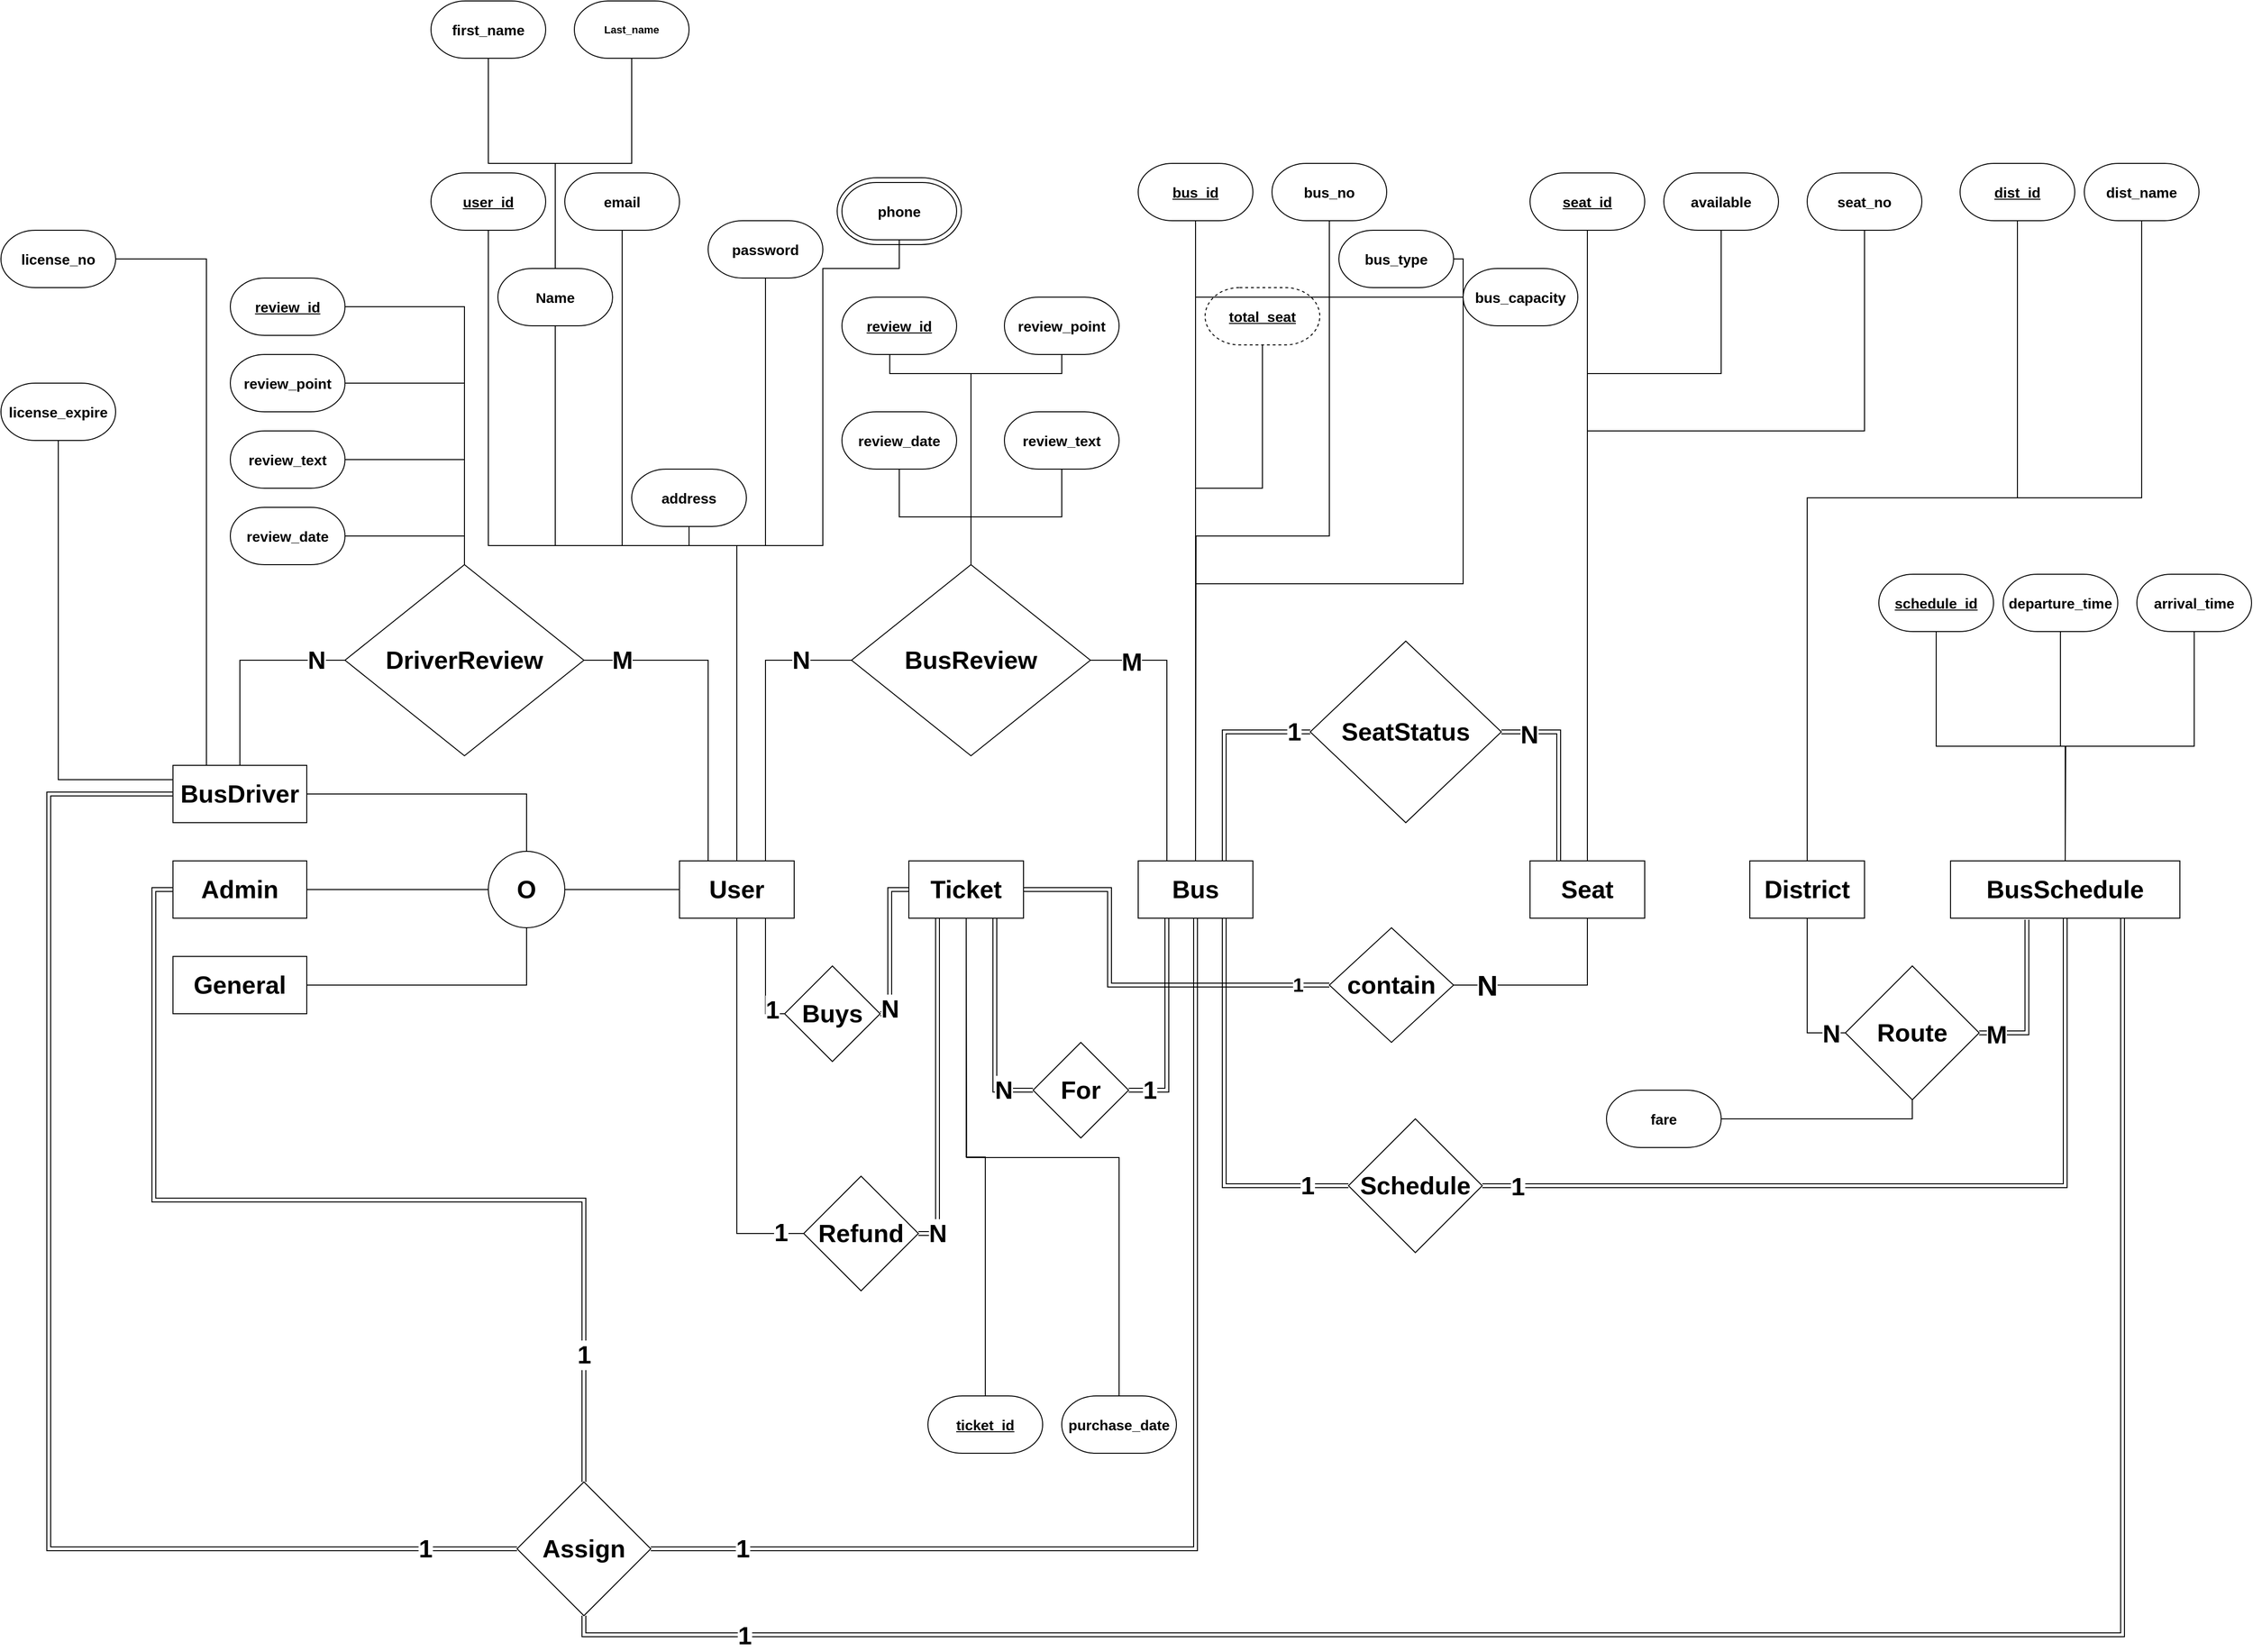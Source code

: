 <mxfile version="22.0.3" type="device">
  <diagram name="Page-1" id="PpOXiOs3TZEa0PYQITlw">
    <mxGraphModel dx="810" dy="469" grid="1" gridSize="10" guides="1" tooltips="1" connect="1" arrows="1" fold="1" page="1" pageScale="1" pageWidth="5000" pageHeight="5000" math="0" shadow="0">
      <root>
        <mxCell id="0" />
        <mxCell id="1" parent="0" />
        <mxCell id="WZlPU0KuUB3qJPiGajOJ-5" value="" style="rounded=1;whiteSpace=wrap;html=1;arcSize=60;fontFamily=Helvetica;fontSize=11;fontColor=default;fontStyle=1" vertex="1" parent="1">
          <mxGeometry x="2105" y="1145" width="130" height="70" as="geometry" />
        </mxCell>
        <mxCell id="IpfHq9KAUWF6J69-SZQJ-8" style="edgeStyle=orthogonalEdgeStyle;rounded=0;orthogonalLoop=1;jettySize=auto;html=1;exitX=0.75;exitY=1;exitDx=0;exitDy=0;entryX=0;entryY=0.5;entryDx=0;entryDy=0;endArrow=none;endFill=0;fontStyle=1" parent="1" source="YOeL28a4dyn9BFeRwTe--1" target="YOeL28a4dyn9BFeRwTe--6" edge="1">
          <mxGeometry relative="1" as="geometry" />
        </mxCell>
        <mxCell id="SheLjhUKQ4-WKlLZxXz--102" value="1" style="edgeLabel;html=1;align=center;verticalAlign=middle;resizable=0;points=[];fontSize=26;fontFamily=Helvetica;fontColor=default;fontStyle=1" parent="IpfHq9KAUWF6J69-SZQJ-8" vertex="1" connectable="0">
          <mxGeometry x="0.772" y="4" relative="1" as="geometry">
            <mxPoint as="offset" />
          </mxGeometry>
        </mxCell>
        <mxCell id="SheLjhUKQ4-WKlLZxXz--6" style="edgeStyle=elbowEdgeStyle;shape=connector;rounded=0;orthogonalLoop=1;jettySize=auto;html=1;labelBackgroundColor=default;strokeColor=default;align=center;verticalAlign=middle;fontFamily=Helvetica;fontSize=11;fontColor=default;endArrow=none;endFill=0;elbow=vertical;fontStyle=1" parent="1" source="YOeL28a4dyn9BFeRwTe--1" target="SheLjhUKQ4-WKlLZxXz--1" edge="1">
          <mxGeometry relative="1" as="geometry">
            <Array as="points">
              <mxPoint x="1880" y="1530" />
            </Array>
          </mxGeometry>
        </mxCell>
        <mxCell id="SheLjhUKQ4-WKlLZxXz--7" style="edgeStyle=elbowEdgeStyle;shape=connector;rounded=0;orthogonalLoop=1;jettySize=auto;html=1;labelBackgroundColor=default;strokeColor=default;align=center;verticalAlign=middle;fontFamily=Helvetica;fontSize=11;fontColor=default;endArrow=none;endFill=0;elbow=vertical;fontStyle=1" parent="1" source="YOeL28a4dyn9BFeRwTe--1" target="SheLjhUKQ4-WKlLZxXz--5" edge="1">
          <mxGeometry relative="1" as="geometry">
            <Array as="points">
              <mxPoint x="1890" y="1530" />
            </Array>
          </mxGeometry>
        </mxCell>
        <mxCell id="SheLjhUKQ4-WKlLZxXz--8" style="edgeStyle=elbowEdgeStyle;shape=connector;rounded=0;orthogonalLoop=1;jettySize=auto;html=1;labelBackgroundColor=default;strokeColor=default;align=center;verticalAlign=middle;fontFamily=Helvetica;fontSize=11;fontColor=default;endArrow=none;endFill=0;elbow=vertical;fontStyle=1" parent="1" source="YOeL28a4dyn9BFeRwTe--1" target="SheLjhUKQ4-WKlLZxXz--2" edge="1">
          <mxGeometry relative="1" as="geometry" />
        </mxCell>
        <mxCell id="YOeL28a4dyn9BFeRwTe--1" value="&lt;span&gt;&lt;font style=&quot;font-size: 26px;&quot;&gt;User&lt;/font&gt;&lt;/span&gt;" style="rounded=0;whiteSpace=wrap;html=1;fontStyle=1" parent="1" vertex="1">
          <mxGeometry x="1940" y="1860" width="120" height="60" as="geometry" />
        </mxCell>
        <mxCell id="YOeL28a4dyn9BFeRwTe--51" style="edgeStyle=orthogonalEdgeStyle;rounded=0;orthogonalLoop=1;jettySize=auto;html=1;exitX=0.75;exitY=1;exitDx=0;exitDy=0;entryX=0;entryY=0.5;entryDx=0;entryDy=0;endArrow=none;endFill=0;fontStyle=1;shape=link;" parent="1" source="YOeL28a4dyn9BFeRwTe--2" target="YOeL28a4dyn9BFeRwTe--11" edge="1">
          <mxGeometry relative="1" as="geometry" />
        </mxCell>
        <mxCell id="SheLjhUKQ4-WKlLZxXz--107" value="N" style="edgeLabel;html=1;align=center;verticalAlign=middle;resizable=0;points=[];fontSize=26;fontFamily=Helvetica;fontColor=default;fontStyle=1" parent="YOeL28a4dyn9BFeRwTe--51" vertex="1" connectable="0">
          <mxGeometry x="0.717" relative="1" as="geometry">
            <mxPoint as="offset" />
          </mxGeometry>
        </mxCell>
        <mxCell id="SheLjhUKQ4-WKlLZxXz--29" style="edgeStyle=orthogonalEdgeStyle;shape=connector;rounded=0;orthogonalLoop=1;jettySize=auto;html=1;exitX=0.5;exitY=1;exitDx=0;exitDy=0;labelBackgroundColor=default;strokeColor=default;align=center;verticalAlign=middle;fontFamily=Helvetica;fontSize=11;fontColor=default;endArrow=none;endFill=0;fontStyle=1" parent="1" source="YOeL28a4dyn9BFeRwTe--2" target="SheLjhUKQ4-WKlLZxXz--25" edge="1">
          <mxGeometry relative="1" as="geometry" />
        </mxCell>
        <mxCell id="syEBDBhTTKM-WJqhAVIK-2" style="edgeStyle=orthogonalEdgeStyle;rounded=0;orthogonalLoop=1;jettySize=auto;html=1;entryX=0;entryY=0.5;entryDx=0;entryDy=0;shape=link;" parent="1" source="YOeL28a4dyn9BFeRwTe--2" target="syEBDBhTTKM-WJqhAVIK-1" edge="1">
          <mxGeometry relative="1" as="geometry">
            <Array as="points">
              <mxPoint x="2390" y="1890" />
              <mxPoint x="2390" y="1990" />
            </Array>
          </mxGeometry>
        </mxCell>
        <mxCell id="syEBDBhTTKM-WJqhAVIK-5" value="&lt;font style=&quot;font-size: 20px;&quot;&gt;&lt;b&gt;1&lt;/b&gt;&lt;/font&gt;" style="edgeLabel;html=1;align=center;verticalAlign=middle;resizable=0;points=[];" parent="syEBDBhTTKM-WJqhAVIK-2" vertex="1" connectable="0">
          <mxGeometry x="0.843" y="1" relative="1" as="geometry">
            <mxPoint as="offset" />
          </mxGeometry>
        </mxCell>
        <mxCell id="YOeL28a4dyn9BFeRwTe--2" value="&lt;span&gt;&lt;font style=&quot;font-size: 26px;&quot;&gt;Ticket&lt;/font&gt;&lt;/span&gt;" style="rounded=0;whiteSpace=wrap;html=1;fontStyle=1" parent="1" vertex="1">
          <mxGeometry x="2180" y="1860" width="120" height="60" as="geometry" />
        </mxCell>
        <mxCell id="YOeL28a4dyn9BFeRwTe--53" style="edgeStyle=orthogonalEdgeStyle;rounded=0;orthogonalLoop=1;jettySize=auto;html=1;exitX=0.75;exitY=1;exitDx=0;exitDy=0;entryX=0;entryY=0.5;entryDx=0;entryDy=0;endArrow=none;endFill=0;fontStyle=1;shape=link;" parent="1" source="YOeL28a4dyn9BFeRwTe--3" target="YOeL28a4dyn9BFeRwTe--17" edge="1">
          <mxGeometry relative="1" as="geometry" />
        </mxCell>
        <mxCell id="SheLjhUKQ4-WKlLZxXz--109" value="1" style="edgeLabel;html=1;align=center;verticalAlign=middle;resizable=0;points=[];fontSize=26;fontFamily=Helvetica;fontColor=default;fontStyle=1" parent="YOeL28a4dyn9BFeRwTe--53" vertex="1" connectable="0">
          <mxGeometry x="0.787" relative="1" as="geometry">
            <mxPoint as="offset" />
          </mxGeometry>
        </mxCell>
        <mxCell id="YOeL28a4dyn9BFeRwTe--67" style="edgeStyle=orthogonalEdgeStyle;rounded=0;orthogonalLoop=1;jettySize=auto;html=1;exitX=0.5;exitY=1;exitDx=0;exitDy=0;entryX=1;entryY=0.5;entryDx=0;entryDy=0;endArrow=none;endFill=0;fontStyle=1;shape=link;" parent="1" source="YOeL28a4dyn9BFeRwTe--3" target="YOeL28a4dyn9BFeRwTe--56" edge="1">
          <mxGeometry relative="1" as="geometry" />
        </mxCell>
        <mxCell id="SheLjhUKQ4-WKlLZxXz--33" style="edgeStyle=orthogonalEdgeStyle;shape=link;rounded=0;orthogonalLoop=1;jettySize=auto;html=1;exitX=0.75;exitY=0;exitDx=0;exitDy=0;entryX=0;entryY=0.5;entryDx=0;entryDy=0;labelBackgroundColor=default;strokeColor=default;align=center;verticalAlign=middle;fontFamily=Helvetica;fontSize=11;fontColor=default;endArrow=none;endFill=0;fontStyle=1" parent="1" source="YOeL28a4dyn9BFeRwTe--3" target="YOeL28a4dyn9BFeRwTe--21" edge="1">
          <mxGeometry relative="1" as="geometry" />
        </mxCell>
        <mxCell id="SheLjhUKQ4-WKlLZxXz--113" value="1" style="edgeLabel;html=1;align=center;verticalAlign=middle;resizable=0;points=[];fontSize=26;fontFamily=Helvetica;fontColor=default;fontStyle=1" parent="SheLjhUKQ4-WKlLZxXz--33" vertex="1" connectable="0">
          <mxGeometry x="0.849" relative="1" as="geometry">
            <mxPoint as="offset" />
          </mxGeometry>
        </mxCell>
        <mxCell id="YOeL28a4dyn9BFeRwTe--3" value="&lt;span&gt;&lt;font style=&quot;font-size: 26px;&quot;&gt;Bus&lt;/font&gt;&lt;/span&gt;" style="rounded=0;whiteSpace=wrap;html=1;fontStyle=1" parent="1" vertex="1">
          <mxGeometry x="2420" y="1860" width="120" height="60" as="geometry" />
        </mxCell>
        <mxCell id="YOeL28a4dyn9BFeRwTe--66" style="edgeStyle=orthogonalEdgeStyle;rounded=0;orthogonalLoop=1;jettySize=auto;html=1;exitX=0.75;exitY=1;exitDx=0;exitDy=0;entryX=0.5;entryY=1;entryDx=0;entryDy=0;endArrow=none;endFill=0;fontStyle=1;shape=link;" parent="1" source="YOeL28a4dyn9BFeRwTe--4" target="YOeL28a4dyn9BFeRwTe--56" edge="1">
          <mxGeometry relative="1" as="geometry" />
        </mxCell>
        <mxCell id="SheLjhUKQ4-WKlLZxXz--116" value="1" style="edgeLabel;html=1;align=center;verticalAlign=middle;resizable=0;points=[];fontSize=26;fontFamily=Helvetica;fontColor=default;fontStyle=1" parent="YOeL28a4dyn9BFeRwTe--66" vertex="1" connectable="0">
          <mxGeometry x="0.844" y="-94" relative="1" as="geometry">
            <mxPoint y="4" as="offset" />
          </mxGeometry>
        </mxCell>
        <mxCell id="SheLjhUKQ4-WKlLZxXz--118" value="1" style="edgeLabel;html=1;align=center;verticalAlign=middle;resizable=0;points=[];fontSize=26;fontFamily=Helvetica;fontColor=default;fontStyle=1" parent="YOeL28a4dyn9BFeRwTe--66" vertex="1" connectable="0">
          <mxGeometry x="0.842" y="1" relative="1" as="geometry">
            <mxPoint as="offset" />
          </mxGeometry>
        </mxCell>
        <mxCell id="YOeL28a4dyn9BFeRwTe--4" value="&lt;span&gt;&lt;font style=&quot;font-size: 26px;&quot;&gt;BusSchedule&lt;br&gt;&lt;/font&gt;&lt;/span&gt;" style="rounded=0;whiteSpace=wrap;html=1;fontStyle=1" parent="1" vertex="1">
          <mxGeometry x="3270" y="1860" width="240" height="60" as="geometry" />
        </mxCell>
        <mxCell id="YOeL28a4dyn9BFeRwTe--5" value="&lt;span&gt;&lt;font style=&quot;font-size: 26px;&quot;&gt;Seat&lt;/font&gt;&lt;/span&gt;" style="rounded=0;whiteSpace=wrap;html=1;fontStyle=1" parent="1" vertex="1">
          <mxGeometry x="2830" y="1860" width="120" height="60" as="geometry" />
        </mxCell>
        <mxCell id="SheLjhUKQ4-WKlLZxXz--27" style="edgeStyle=orthogonalEdgeStyle;shape=link;rounded=0;orthogonalLoop=1;jettySize=auto;html=1;exitX=1;exitY=0.5;exitDx=0;exitDy=0;entryX=0;entryY=0.5;entryDx=0;entryDy=0;labelBackgroundColor=default;strokeColor=default;align=center;verticalAlign=middle;fontFamily=Helvetica;fontSize=11;fontColor=default;endArrow=none;endFill=0;fontStyle=1" parent="1" source="YOeL28a4dyn9BFeRwTe--6" target="YOeL28a4dyn9BFeRwTe--2" edge="1">
          <mxGeometry relative="1" as="geometry">
            <Array as="points">
              <mxPoint x="2160" y="2020" />
              <mxPoint x="2160" y="1890" />
            </Array>
          </mxGeometry>
        </mxCell>
        <mxCell id="SheLjhUKQ4-WKlLZxXz--101" value="N" style="edgeLabel;html=1;align=center;verticalAlign=middle;resizable=0;points=[];fontSize=26;fontFamily=Helvetica;fontColor=default;fontStyle=1" parent="SheLjhUKQ4-WKlLZxXz--27" vertex="1" connectable="0">
          <mxGeometry x="-0.809" relative="1" as="geometry">
            <mxPoint as="offset" />
          </mxGeometry>
        </mxCell>
        <mxCell id="YOeL28a4dyn9BFeRwTe--6" value="&lt;font style=&quot;font-size: 26px;&quot;&gt;&lt;span&gt;Buys&lt;/span&gt;&lt;/font&gt;" style="rhombus;whiteSpace=wrap;html=1;fontStyle=1" parent="1" vertex="1">
          <mxGeometry x="2050" y="1970" width="100" height="100" as="geometry" />
        </mxCell>
        <mxCell id="YOeL28a4dyn9BFeRwTe--59" style="edgeStyle=orthogonalEdgeStyle;rounded=0;orthogonalLoop=1;jettySize=auto;html=1;exitX=1;exitY=0.5;exitDx=0;exitDy=0;entryX=0.25;entryY=1;entryDx=0;entryDy=0;endArrow=none;endFill=0;fontStyle=1;shape=link;" parent="1" source="YOeL28a4dyn9BFeRwTe--11" target="YOeL28a4dyn9BFeRwTe--3" edge="1">
          <mxGeometry relative="1" as="geometry" />
        </mxCell>
        <mxCell id="SheLjhUKQ4-WKlLZxXz--105" value="1" style="edgeLabel;html=1;align=center;verticalAlign=middle;resizable=0;points=[];fontSize=26;fontFamily=Helvetica;fontColor=default;fontStyle=1" parent="YOeL28a4dyn9BFeRwTe--59" vertex="1" connectable="0">
          <mxGeometry x="-0.798" relative="1" as="geometry">
            <mxPoint as="offset" />
          </mxGeometry>
        </mxCell>
        <mxCell id="YOeL28a4dyn9BFeRwTe--11" value="&lt;font style=&quot;font-size: 26px;&quot;&gt;&lt;span&gt;For&lt;/span&gt;&lt;/font&gt;" style="rhombus;whiteSpace=wrap;html=1;fontStyle=1" parent="1" vertex="1">
          <mxGeometry x="2310" y="2050" width="100" height="100" as="geometry" />
        </mxCell>
        <mxCell id="YOeL28a4dyn9BFeRwTe--52" style="edgeStyle=orthogonalEdgeStyle;rounded=0;orthogonalLoop=1;jettySize=auto;html=1;exitX=1;exitY=0.5;exitDx=0;exitDy=0;entryX=0.5;entryY=1;entryDx=0;entryDy=0;endArrow=none;endFill=0;fontStyle=1;shape=link;" parent="1" source="YOeL28a4dyn9BFeRwTe--17" target="YOeL28a4dyn9BFeRwTe--4" edge="1">
          <mxGeometry relative="1" as="geometry" />
        </mxCell>
        <mxCell id="SheLjhUKQ4-WKlLZxXz--108" value="1" style="edgeLabel;html=1;align=center;verticalAlign=middle;resizable=0;points=[];fontSize=26;fontFamily=Helvetica;fontColor=default;fontStyle=1" parent="YOeL28a4dyn9BFeRwTe--52" vertex="1" connectable="0">
          <mxGeometry x="-0.918" y="-1" relative="1" as="geometry">
            <mxPoint as="offset" />
          </mxGeometry>
        </mxCell>
        <mxCell id="YOeL28a4dyn9BFeRwTe--17" value="&lt;font style=&quot;font-size: 26px;&quot;&gt;&lt;span&gt;Schedule&lt;/span&gt;&lt;/font&gt;" style="rhombus;whiteSpace=wrap;html=1;fontStyle=1" parent="1" vertex="1">
          <mxGeometry x="2640" y="2130" width="140" height="140" as="geometry" />
        </mxCell>
        <mxCell id="SheLjhUKQ4-WKlLZxXz--44" style="edgeStyle=orthogonalEdgeStyle;shape=link;rounded=0;orthogonalLoop=1;jettySize=auto;html=1;exitX=1;exitY=0.5;exitDx=0;exitDy=0;entryX=0.25;entryY=0;entryDx=0;entryDy=0;labelBackgroundColor=default;strokeColor=default;align=center;verticalAlign=middle;fontFamily=Helvetica;fontSize=11;fontColor=default;endArrow=none;endFill=0;fontStyle=1" parent="1" source="YOeL28a4dyn9BFeRwTe--21" target="YOeL28a4dyn9BFeRwTe--5" edge="1">
          <mxGeometry relative="1" as="geometry" />
        </mxCell>
        <mxCell id="SheLjhUKQ4-WKlLZxXz--112" value="N" style="edgeLabel;html=1;align=center;verticalAlign=middle;resizable=0;points=[];fontSize=26;fontFamily=Helvetica;fontColor=default;fontStyle=1" parent="SheLjhUKQ4-WKlLZxXz--44" vertex="1" connectable="0">
          <mxGeometry x="-0.704" y="-3" relative="1" as="geometry">
            <mxPoint as="offset" />
          </mxGeometry>
        </mxCell>
        <mxCell id="YOeL28a4dyn9BFeRwTe--21" value="&lt;font style=&quot;font-size: 26px;&quot;&gt;&lt;span&gt;SeatStatus&lt;/span&gt;&lt;/font&gt;" style="rhombus;whiteSpace=wrap;html=1;fontStyle=1" parent="1" vertex="1">
          <mxGeometry x="2600" y="1630" width="200" height="190" as="geometry" />
        </mxCell>
        <mxCell id="lG7G2x3EtYP6nLoqvDad-1" style="edgeStyle=orthogonalEdgeStyle;rounded=0;orthogonalLoop=1;jettySize=auto;html=1;exitX=0;exitY=0.5;exitDx=0;exitDy=0;entryX=0.5;entryY=1;entryDx=0;entryDy=0;endArrow=none;endFill=0;fontStyle=1" parent="1" source="YOeL28a4dyn9BFeRwTe--26" target="YOeL28a4dyn9BFeRwTe--1" edge="1">
          <mxGeometry relative="1" as="geometry" />
        </mxCell>
        <mxCell id="SheLjhUKQ4-WKlLZxXz--104" value="1" style="edgeLabel;html=1;align=center;verticalAlign=middle;resizable=0;points=[];fontSize=26;fontFamily=Helvetica;fontColor=default;fontStyle=1" parent="lG7G2x3EtYP6nLoqvDad-1" vertex="1" connectable="0">
          <mxGeometry x="-0.877" y="-1" relative="1" as="geometry">
            <mxPoint as="offset" />
          </mxGeometry>
        </mxCell>
        <mxCell id="SheLjhUKQ4-WKlLZxXz--28" style="edgeStyle=orthogonalEdgeStyle;shape=link;rounded=0;orthogonalLoop=1;jettySize=auto;html=1;exitX=1;exitY=0.5;exitDx=0;exitDy=0;entryX=0.25;entryY=1;entryDx=0;entryDy=0;labelBackgroundColor=default;strokeColor=default;align=center;verticalAlign=middle;fontFamily=Helvetica;fontSize=11;fontColor=default;endArrow=none;endFill=0;fontStyle=1" parent="1" source="YOeL28a4dyn9BFeRwTe--26" target="YOeL28a4dyn9BFeRwTe--2" edge="1">
          <mxGeometry relative="1" as="geometry" />
        </mxCell>
        <mxCell id="SheLjhUKQ4-WKlLZxXz--103" value="N" style="edgeLabel;html=1;align=center;verticalAlign=middle;resizable=0;points=[];fontSize=26;fontFamily=Helvetica;fontColor=default;fontStyle=1" parent="SheLjhUKQ4-WKlLZxXz--28" vertex="1" connectable="0">
          <mxGeometry x="-0.883" relative="1" as="geometry">
            <mxPoint as="offset" />
          </mxGeometry>
        </mxCell>
        <mxCell id="YOeL28a4dyn9BFeRwTe--26" value="&lt;font style=&quot;font-size: 26px;&quot;&gt;&lt;span&gt;Refund&lt;/span&gt;&lt;/font&gt;" style="rhombus;whiteSpace=wrap;html=1;fontStyle=1" parent="1" vertex="1">
          <mxGeometry x="2070" y="2190" width="120" height="120" as="geometry" />
        </mxCell>
        <mxCell id="YOeL28a4dyn9BFeRwTe--35" style="edgeStyle=orthogonalEdgeStyle;rounded=0;orthogonalLoop=1;jettySize=auto;html=1;exitX=1;exitY=0.5;exitDx=0;exitDy=0;entryX=0.5;entryY=1;entryDx=0;entryDy=0;endArrow=none;endFill=0;fontStyle=1" parent="1" source="YOeL28a4dyn9BFeRwTe--29" target="YOeL28a4dyn9BFeRwTe--33" edge="1">
          <mxGeometry relative="1" as="geometry" />
        </mxCell>
        <mxCell id="YOeL28a4dyn9BFeRwTe--29" value="&lt;span style=&quot;font-size: 26px;&quot;&gt;&lt;span&gt;General&lt;/span&gt;&lt;/span&gt;" style="rounded=0;whiteSpace=wrap;html=1;fontStyle=1" parent="1" vertex="1">
          <mxGeometry x="1410" y="1960" width="140" height="60" as="geometry" />
        </mxCell>
        <mxCell id="YOeL28a4dyn9BFeRwTe--36" style="edgeStyle=orthogonalEdgeStyle;rounded=0;orthogonalLoop=1;jettySize=auto;html=1;exitX=1;exitY=0.5;exitDx=0;exitDy=0;entryX=0;entryY=0.5;entryDx=0;entryDy=0;endArrow=none;endFill=0;fontStyle=1" parent="1" source="YOeL28a4dyn9BFeRwTe--30" target="YOeL28a4dyn9BFeRwTe--33" edge="1">
          <mxGeometry relative="1" as="geometry" />
        </mxCell>
        <mxCell id="YOeL28a4dyn9BFeRwTe--69" style="edgeStyle=orthogonalEdgeStyle;rounded=0;orthogonalLoop=1;jettySize=auto;html=1;exitX=0;exitY=0.5;exitDx=0;exitDy=0;entryX=0.5;entryY=0;entryDx=0;entryDy=0;endArrow=none;endFill=0;fontStyle=1;shape=link;" parent="1" source="YOeL28a4dyn9BFeRwTe--30" target="YOeL28a4dyn9BFeRwTe--56" edge="1">
          <mxGeometry relative="1" as="geometry" />
        </mxCell>
        <mxCell id="SheLjhUKQ4-WKlLZxXz--115" value="1" style="edgeLabel;html=1;align=center;verticalAlign=middle;resizable=0;points=[];fontSize=26;fontFamily=Helvetica;fontColor=default;fontStyle=1" parent="YOeL28a4dyn9BFeRwTe--69" vertex="1" connectable="0">
          <mxGeometry x="0.755" y="-6" relative="1" as="geometry">
            <mxPoint x="6" as="offset" />
          </mxGeometry>
        </mxCell>
        <mxCell id="YOeL28a4dyn9BFeRwTe--30" value="&lt;span style=&quot;border-color: var(--border-color); font-size: 26px;&quot;&gt;Admin&lt;/span&gt;" style="rounded=0;whiteSpace=wrap;html=1;fontStyle=1" parent="1" vertex="1">
          <mxGeometry x="1410" y="1860" width="140" height="60" as="geometry" />
        </mxCell>
        <mxCell id="YOeL28a4dyn9BFeRwTe--38" style="edgeStyle=orthogonalEdgeStyle;rounded=0;orthogonalLoop=1;jettySize=auto;html=1;exitX=1;exitY=0.5;exitDx=0;exitDy=0;entryX=0.5;entryY=0;entryDx=0;entryDy=0;endArrow=none;endFill=0;fontStyle=1" parent="1" source="YOeL28a4dyn9BFeRwTe--31" target="YOeL28a4dyn9BFeRwTe--33" edge="1">
          <mxGeometry relative="1" as="geometry" />
        </mxCell>
        <mxCell id="YOeL28a4dyn9BFeRwTe--68" style="edgeStyle=orthogonalEdgeStyle;rounded=0;orthogonalLoop=1;jettySize=auto;html=1;exitX=0;exitY=0.5;exitDx=0;exitDy=0;entryX=0;entryY=0.5;entryDx=0;entryDy=0;endArrow=none;endFill=0;fontStyle=1;shape=link;" parent="1" source="YOeL28a4dyn9BFeRwTe--31" target="YOeL28a4dyn9BFeRwTe--56" edge="1">
          <mxGeometry relative="1" as="geometry">
            <Array as="points">
              <mxPoint x="1280" y="1790" />
              <mxPoint x="1280" y="2580" />
            </Array>
          </mxGeometry>
        </mxCell>
        <mxCell id="SheLjhUKQ4-WKlLZxXz--114" value="1" style="edgeLabel;html=1;align=center;verticalAlign=middle;resizable=0;points=[];fontSize=26;fontFamily=Helvetica;fontColor=default;fontStyle=1" parent="YOeL28a4dyn9BFeRwTe--68" vertex="1" connectable="0">
          <mxGeometry x="0.863" relative="1" as="geometry">
            <mxPoint as="offset" />
          </mxGeometry>
        </mxCell>
        <mxCell id="YOeL28a4dyn9BFeRwTe--31" value="&lt;span style=&quot;border-color: var(--border-color); font-size: 26px;&quot;&gt;BusDriver&lt;/span&gt;" style="rounded=0;whiteSpace=wrap;html=1;fontStyle=1" parent="1" vertex="1">
          <mxGeometry x="1410" y="1760" width="140" height="60" as="geometry" />
        </mxCell>
        <mxCell id="YOeL28a4dyn9BFeRwTe--37" style="edgeStyle=orthogonalEdgeStyle;rounded=0;orthogonalLoop=1;jettySize=auto;html=1;exitX=1;exitY=0.5;exitDx=0;exitDy=0;entryX=0;entryY=0.5;entryDx=0;entryDy=0;endArrow=none;endFill=0;fontStyle=1" parent="1" source="YOeL28a4dyn9BFeRwTe--33" target="YOeL28a4dyn9BFeRwTe--1" edge="1">
          <mxGeometry relative="1" as="geometry" />
        </mxCell>
        <mxCell id="YOeL28a4dyn9BFeRwTe--33" value="&lt;font style=&quot;font-size: 26px;&quot;&gt;&lt;span&gt;O&lt;/span&gt;&lt;/font&gt;" style="ellipse;whiteSpace=wrap;html=1;aspect=fixed;fontStyle=1" parent="1" vertex="1">
          <mxGeometry x="1740" y="1850" width="80" height="80" as="geometry" />
        </mxCell>
        <mxCell id="YOeL28a4dyn9BFeRwTe--56" value="&lt;font style=&quot;font-size: 26px;&quot;&gt;&lt;span&gt;Assign&lt;/span&gt;&lt;/font&gt;" style="rhombus;whiteSpace=wrap;html=1;fontStyle=1" parent="1" vertex="1">
          <mxGeometry x="1770" y="2510" width="140" height="140" as="geometry" />
        </mxCell>
        <mxCell id="YOeL28a4dyn9BFeRwTe--64" style="edgeStyle=orthogonalEdgeStyle;rounded=0;orthogonalLoop=1;jettySize=auto;html=1;exitX=0.5;exitY=1;exitDx=0;exitDy=0;entryX=0;entryY=0.5;entryDx=0;entryDy=0;endArrow=none;endFill=0;fontStyle=1" parent="1" source="YOeL28a4dyn9BFeRwTe--62" target="YOeL28a4dyn9BFeRwTe--63" edge="1">
          <mxGeometry relative="1" as="geometry" />
        </mxCell>
        <mxCell id="SheLjhUKQ4-WKlLZxXz--110" value="N" style="edgeLabel;html=1;align=center;verticalAlign=middle;resizable=0;points=[];fontSize=26;fontFamily=Helvetica;fontColor=default;fontStyle=1" parent="YOeL28a4dyn9BFeRwTe--64" vertex="1" connectable="0">
          <mxGeometry x="0.808" y="-1" relative="1" as="geometry">
            <mxPoint as="offset" />
          </mxGeometry>
        </mxCell>
        <mxCell id="YOeL28a4dyn9BFeRwTe--62" value="&lt;span&gt;&lt;font style=&quot;font-size: 26px;&quot;&gt;District&lt;/font&gt;&lt;/span&gt;" style="rounded=0;whiteSpace=wrap;html=1;fontStyle=1" parent="1" vertex="1">
          <mxGeometry x="3060" y="1860" width="120" height="60" as="geometry" />
        </mxCell>
        <mxCell id="YOeL28a4dyn9BFeRwTe--63" value="&lt;font style=&quot;font-size: 26px;&quot;&gt;&lt;span&gt;Route&lt;/span&gt;&lt;/font&gt;" style="rhombus;whiteSpace=wrap;html=1;fontStyle=1" parent="1" vertex="1">
          <mxGeometry x="3160" y="1970" width="140" height="140" as="geometry" />
        </mxCell>
        <mxCell id="YOeL28a4dyn9BFeRwTe--65" style="edgeStyle=orthogonalEdgeStyle;rounded=0;orthogonalLoop=1;jettySize=auto;html=1;exitX=1;exitY=0.5;exitDx=0;exitDy=0;entryX=0.333;entryY=1.025;entryDx=0;entryDy=0;entryPerimeter=0;endArrow=none;endFill=0;fontStyle=1;shape=link;" parent="1" source="YOeL28a4dyn9BFeRwTe--63" target="YOeL28a4dyn9BFeRwTe--4" edge="1">
          <mxGeometry relative="1" as="geometry" />
        </mxCell>
        <mxCell id="SheLjhUKQ4-WKlLZxXz--111" value="M" style="edgeLabel;html=1;align=center;verticalAlign=middle;resizable=0;points=[];fontSize=26;fontFamily=Helvetica;fontColor=default;fontStyle=1" parent="YOeL28a4dyn9BFeRwTe--65" vertex="1" connectable="0">
          <mxGeometry x="-0.786" y="-2" relative="1" as="geometry">
            <mxPoint as="offset" />
          </mxGeometry>
        </mxCell>
        <mxCell id="IpfHq9KAUWF6J69-SZQJ-2" style="edgeStyle=orthogonalEdgeStyle;rounded=0;orthogonalLoop=1;jettySize=auto;html=1;exitX=1;exitY=0.5;exitDx=0;exitDy=0;entryX=0.25;entryY=0;entryDx=0;entryDy=0;endArrow=none;endFill=0;fontStyle=1" parent="1" source="IpfHq9KAUWF6J69-SZQJ-1" target="YOeL28a4dyn9BFeRwTe--1" edge="1">
          <mxGeometry relative="1" as="geometry" />
        </mxCell>
        <mxCell id="SheLjhUKQ4-WKlLZxXz--98" value="M" style="edgeLabel;html=1;align=center;verticalAlign=middle;resizable=0;points=[];fontSize=26;fontFamily=Helvetica;fontColor=default;fontStyle=1" parent="IpfHq9KAUWF6J69-SZQJ-2" vertex="1" connectable="0">
          <mxGeometry x="-0.783" y="-6" relative="1" as="geometry">
            <mxPoint x="3" y="-6" as="offset" />
          </mxGeometry>
        </mxCell>
        <mxCell id="IpfHq9KAUWF6J69-SZQJ-3" style="edgeStyle=orthogonalEdgeStyle;rounded=0;orthogonalLoop=1;jettySize=auto;html=1;exitX=0;exitY=0.5;exitDx=0;exitDy=0;entryX=0.5;entryY=0;entryDx=0;entryDy=0;endArrow=none;endFill=0;fontStyle=1" parent="1" source="IpfHq9KAUWF6J69-SZQJ-1" target="YOeL28a4dyn9BFeRwTe--31" edge="1">
          <mxGeometry relative="1" as="geometry" />
        </mxCell>
        <mxCell id="SheLjhUKQ4-WKlLZxXz--97" value="N" style="edgeLabel;html=1;align=center;verticalAlign=middle;resizable=0;points=[];fontSize=26;fontFamily=Helvetica;fontColor=default;fontStyle=1" parent="IpfHq9KAUWF6J69-SZQJ-3" vertex="1" connectable="0">
          <mxGeometry x="-0.725" relative="1" as="geometry">
            <mxPoint as="offset" />
          </mxGeometry>
        </mxCell>
        <mxCell id="IpfHq9KAUWF6J69-SZQJ-1" value="&lt;span style=&quot;font-size: 26px;&quot;&gt;&lt;span&gt;DriverReview&lt;/span&gt;&lt;/span&gt;" style="rhombus;whiteSpace=wrap;html=1;fontStyle=1" parent="1" vertex="1">
          <mxGeometry x="1590" y="1550" width="250" height="200" as="geometry" />
        </mxCell>
        <mxCell id="IpfHq9KAUWF6J69-SZQJ-7" style="edgeStyle=orthogonalEdgeStyle;rounded=0;orthogonalLoop=1;jettySize=auto;html=1;exitX=1;exitY=0.5;exitDx=0;exitDy=0;entryX=0.25;entryY=0;entryDx=0;entryDy=0;endArrow=none;endFill=0;fontStyle=1" parent="1" source="IpfHq9KAUWF6J69-SZQJ-4" target="YOeL28a4dyn9BFeRwTe--3" edge="1">
          <mxGeometry relative="1" as="geometry" />
        </mxCell>
        <mxCell id="SheLjhUKQ4-WKlLZxXz--100" value="M" style="edgeLabel;html=1;align=center;verticalAlign=middle;resizable=0;points=[];fontSize=26;fontFamily=Helvetica;fontColor=default;fontStyle=1" parent="IpfHq9KAUWF6J69-SZQJ-7" vertex="1" connectable="0">
          <mxGeometry x="-0.706" y="-2" relative="1" as="geometry">
            <mxPoint as="offset" />
          </mxGeometry>
        </mxCell>
        <mxCell id="lG7G2x3EtYP6nLoqvDad-5" style="edgeStyle=orthogonalEdgeStyle;shape=connector;rounded=0;orthogonalLoop=1;jettySize=auto;html=1;exitX=0;exitY=0.5;exitDx=0;exitDy=0;entryX=0.75;entryY=0;entryDx=0;entryDy=0;labelBackgroundColor=default;strokeColor=default;align=center;verticalAlign=middle;fontFamily=Helvetica;fontSize=11;fontColor=default;endArrow=none;endFill=0;fontStyle=1" parent="1" source="IpfHq9KAUWF6J69-SZQJ-4" target="YOeL28a4dyn9BFeRwTe--1" edge="1">
          <mxGeometry relative="1" as="geometry" />
        </mxCell>
        <mxCell id="SheLjhUKQ4-WKlLZxXz--99" value="N" style="edgeLabel;html=1;align=center;verticalAlign=middle;resizable=0;points=[];fontSize=26;fontFamily=Helvetica;fontColor=default;fontStyle=1" parent="lG7G2x3EtYP6nLoqvDad-5" vertex="1" connectable="0">
          <mxGeometry x="-0.646" relative="1" as="geometry">
            <mxPoint as="offset" />
          </mxGeometry>
        </mxCell>
        <mxCell id="SheLjhUKQ4-WKlLZxXz--93" style="edgeStyle=orthogonalEdgeStyle;shape=connector;rounded=0;orthogonalLoop=1;jettySize=auto;html=1;exitX=0.5;exitY=0;exitDx=0;exitDy=0;entryX=0.5;entryY=1;entryDx=0;entryDy=0;labelBackgroundColor=default;strokeColor=default;align=center;verticalAlign=middle;fontFamily=Helvetica;fontSize=11;fontColor=default;endArrow=none;endFill=0;fontStyle=1" parent="1" source="IpfHq9KAUWF6J69-SZQJ-4" target="SheLjhUKQ4-WKlLZxXz--81" edge="1">
          <mxGeometry relative="1" as="geometry" />
        </mxCell>
        <mxCell id="IpfHq9KAUWF6J69-SZQJ-4" value="&lt;span style=&quot;font-size: 26px;&quot;&gt;&lt;span&gt;BusReview&lt;/span&gt;&lt;/span&gt;" style="rhombus;whiteSpace=wrap;html=1;fontStyle=1" parent="1" vertex="1">
          <mxGeometry x="2120" y="1550" width="250" height="200" as="geometry" />
        </mxCell>
        <mxCell id="SheLjhUKQ4-WKlLZxXz--1" value="&lt;u&gt;&lt;font style=&quot;font-size: 15px;&quot;&gt;user_id&lt;/font&gt;&lt;/u&gt;" style="rounded=1;whiteSpace=wrap;html=1;arcSize=60;fontFamily=Helvetica;fontSize=11;fontColor=default;fontStyle=1" parent="1" vertex="1">
          <mxGeometry x="1680" y="1140" width="120" height="60" as="geometry" />
        </mxCell>
        <mxCell id="SheLjhUKQ4-WKlLZxXz--2" value="&lt;font style=&quot;font-size: 15px;&quot;&gt;email&lt;/font&gt;" style="rounded=1;whiteSpace=wrap;html=1;arcSize=60;fontFamily=Helvetica;fontSize=11;fontColor=default;fontStyle=1" parent="1" vertex="1">
          <mxGeometry x="1820" y="1140" width="120" height="60" as="geometry" />
        </mxCell>
        <mxCell id="hOqGwdR3IB_KNojTuP-n-14" style="edgeStyle=orthogonalEdgeStyle;shape=connector;rounded=0;orthogonalLoop=1;jettySize=auto;html=1;exitX=0.5;exitY=1;exitDx=0;exitDy=0;entryX=0.5;entryY=0;entryDx=0;entryDy=0;labelBackgroundColor=default;strokeColor=default;align=center;verticalAlign=middle;fontFamily=Helvetica;fontSize=11;fontColor=default;endArrow=none;endFill=0;" parent="1" source="SheLjhUKQ4-WKlLZxXz--3" target="YOeL28a4dyn9BFeRwTe--1" edge="1">
          <mxGeometry relative="1" as="geometry">
            <Array as="points">
              <mxPoint x="2030" y="1530" />
              <mxPoint x="2000" y="1530" />
            </Array>
          </mxGeometry>
        </mxCell>
        <mxCell id="SheLjhUKQ4-WKlLZxXz--3" value="&lt;font style=&quot;font-size: 15px;&quot;&gt;password&lt;/font&gt;" style="rounded=1;whiteSpace=wrap;html=1;arcSize=60;fontFamily=Helvetica;fontSize=11;fontColor=default;fontStyle=1" parent="1" vertex="1">
          <mxGeometry x="1970" y="1190" width="120" height="60" as="geometry" />
        </mxCell>
        <mxCell id="SheLjhUKQ4-WKlLZxXz--120" style="edgeStyle=orthogonalEdgeStyle;shape=connector;rounded=0;orthogonalLoop=1;jettySize=auto;html=1;exitX=0.5;exitY=1;exitDx=0;exitDy=0;entryX=0.5;entryY=0;entryDx=0;entryDy=0;labelBackgroundColor=default;strokeColor=default;align=center;verticalAlign=middle;fontFamily=Helvetica;fontSize=11;fontColor=default;endArrow=none;endFill=0;" parent="1" source="hOqGwdR3IB_KNojTuP-n-27" target="YOeL28a4dyn9BFeRwTe--1" edge="1">
          <mxGeometry relative="1" as="geometry">
            <Array as="points">
              <mxPoint x="2170" y="1240" />
              <mxPoint x="2090" y="1240" />
              <mxPoint x="2090" y="1530" />
              <mxPoint x="2000" y="1530" />
            </Array>
            <mxPoint x="2170.0" y="1220" as="sourcePoint" />
          </mxGeometry>
        </mxCell>
        <mxCell id="WZlPU0KuUB3qJPiGajOJ-3" style="edgeStyle=orthogonalEdgeStyle;rounded=0;orthogonalLoop=1;jettySize=auto;html=1;endArrow=none;endFill=0;" edge="1" parent="1" source="SheLjhUKQ4-WKlLZxXz--5" target="WZlPU0KuUB3qJPiGajOJ-1">
          <mxGeometry relative="1" as="geometry" />
        </mxCell>
        <mxCell id="WZlPU0KuUB3qJPiGajOJ-4" style="edgeStyle=orthogonalEdgeStyle;shape=connector;rounded=0;orthogonalLoop=1;jettySize=auto;html=1;labelBackgroundColor=default;strokeColor=default;align=center;verticalAlign=middle;fontFamily=Helvetica;fontSize=11;fontColor=default;endArrow=none;endFill=0;" edge="1" parent="1" source="SheLjhUKQ4-WKlLZxXz--5" target="WZlPU0KuUB3qJPiGajOJ-2">
          <mxGeometry relative="1" as="geometry" />
        </mxCell>
        <mxCell id="SheLjhUKQ4-WKlLZxXz--5" value="&lt;font style=&quot;font-size: 15px;&quot;&gt;Name&lt;/font&gt;" style="rounded=1;whiteSpace=wrap;html=1;arcSize=60;fontFamily=Helvetica;fontSize=11;fontColor=default;fontStyle=1" parent="1" vertex="1">
          <mxGeometry x="1750" y="1240" width="120" height="60" as="geometry" />
        </mxCell>
        <mxCell id="SheLjhUKQ4-WKlLZxXz--24" style="edgeStyle=orthogonalEdgeStyle;shape=connector;rounded=0;orthogonalLoop=1;jettySize=auto;html=1;exitX=1;exitY=0.5;exitDx=0;exitDy=0;entryX=0.25;entryY=0;entryDx=0;entryDy=0;labelBackgroundColor=default;strokeColor=default;align=center;verticalAlign=middle;fontFamily=Helvetica;fontSize=11;fontColor=default;endArrow=none;endFill=0;fontStyle=1" parent="1" source="SheLjhUKQ4-WKlLZxXz--16" target="YOeL28a4dyn9BFeRwTe--31" edge="1">
          <mxGeometry relative="1" as="geometry" />
        </mxCell>
        <mxCell id="SheLjhUKQ4-WKlLZxXz--16" value="&lt;font style=&quot;font-size: 15px;&quot;&gt;license_no&lt;/font&gt;" style="rounded=1;whiteSpace=wrap;html=1;arcSize=60;fontFamily=Helvetica;fontSize=11;fontColor=default;fontStyle=1" parent="1" vertex="1">
          <mxGeometry x="1230" y="1200" width="120" height="60" as="geometry" />
        </mxCell>
        <mxCell id="SheLjhUKQ4-WKlLZxXz--22" style="edgeStyle=orthogonalEdgeStyle;shape=connector;rounded=0;orthogonalLoop=1;jettySize=auto;html=1;exitX=0.5;exitY=1;exitDx=0;exitDy=0;entryX=0;entryY=0.25;entryDx=0;entryDy=0;labelBackgroundColor=default;strokeColor=default;align=center;verticalAlign=middle;fontFamily=Helvetica;fontSize=11;fontColor=default;endArrow=none;endFill=0;fontStyle=1" parent="1" source="SheLjhUKQ4-WKlLZxXz--18" target="YOeL28a4dyn9BFeRwTe--31" edge="1">
          <mxGeometry relative="1" as="geometry" />
        </mxCell>
        <mxCell id="SheLjhUKQ4-WKlLZxXz--18" value="&lt;font style=&quot;font-size: 15px;&quot;&gt;license_expire&lt;/font&gt;" style="rounded=1;whiteSpace=wrap;html=1;arcSize=60;fontFamily=Helvetica;fontSize=11;fontColor=default;fontStyle=1" parent="1" vertex="1">
          <mxGeometry x="1230" y="1360" width="120" height="60" as="geometry" />
        </mxCell>
        <mxCell id="SheLjhUKQ4-WKlLZxXz--25" value="&lt;font style=&quot;font-size: 15px;&quot;&gt;ticket_id&lt;/font&gt;" style="rounded=1;whiteSpace=wrap;html=1;arcSize=60;fontFamily=Helvetica;fontSize=11;fontColor=default;fontStyle=5" parent="1" vertex="1">
          <mxGeometry x="2200" y="2420" width="120" height="60" as="geometry" />
        </mxCell>
        <mxCell id="SheLjhUKQ4-WKlLZxXz--30" style="edgeStyle=orthogonalEdgeStyle;shape=connector;rounded=0;orthogonalLoop=1;jettySize=auto;html=1;exitX=0.5;exitY=0;exitDx=0;exitDy=0;labelBackgroundColor=default;strokeColor=default;align=center;verticalAlign=middle;fontFamily=Helvetica;fontSize=11;fontColor=default;endArrow=none;endFill=0;fontStyle=1" parent="1" source="SheLjhUKQ4-WKlLZxXz--26" edge="1">
          <mxGeometry relative="1" as="geometry">
            <mxPoint x="2240" y="1920" as="targetPoint" />
          </mxGeometry>
        </mxCell>
        <mxCell id="SheLjhUKQ4-WKlLZxXz--26" value="&lt;font style=&quot;font-size: 15px;&quot;&gt;purchase_date&lt;/font&gt;" style="rounded=1;whiteSpace=wrap;html=1;arcSize=60;fontFamily=Helvetica;fontSize=11;fontColor=default;fontStyle=1" parent="1" vertex="1">
          <mxGeometry x="2340" y="2420" width="120" height="60" as="geometry" />
        </mxCell>
        <mxCell id="SheLjhUKQ4-WKlLZxXz--38" style="edgeStyle=orthogonalEdgeStyle;shape=connector;rounded=0;orthogonalLoop=1;jettySize=auto;html=1;exitX=0.5;exitY=1;exitDx=0;exitDy=0;entryX=0.5;entryY=0;entryDx=0;entryDy=0;labelBackgroundColor=default;strokeColor=default;align=center;verticalAlign=middle;fontFamily=Helvetica;fontSize=11;fontColor=default;endArrow=none;endFill=0;fontStyle=1" parent="1" source="SheLjhUKQ4-WKlLZxXz--35" target="YOeL28a4dyn9BFeRwTe--3" edge="1">
          <mxGeometry relative="1" as="geometry" />
        </mxCell>
        <mxCell id="SheLjhUKQ4-WKlLZxXz--35" value="&lt;font style=&quot;font-size: 15px;&quot;&gt;bus_id&lt;/font&gt;" style="rounded=1;whiteSpace=wrap;html=1;arcSize=60;fontFamily=Helvetica;fontSize=11;fontColor=default;fontStyle=5" parent="1" vertex="1">
          <mxGeometry x="2420" y="1130" width="120" height="60" as="geometry" />
        </mxCell>
        <mxCell id="SheLjhUKQ4-WKlLZxXz--39" style="edgeStyle=orthogonalEdgeStyle;shape=connector;rounded=0;orthogonalLoop=1;jettySize=auto;html=1;exitX=0.5;exitY=1;exitDx=0;exitDy=0;labelBackgroundColor=default;strokeColor=default;align=center;verticalAlign=middle;fontFamily=Helvetica;fontSize=11;fontColor=default;endArrow=none;endFill=0;fontStyle=1" parent="1" source="SheLjhUKQ4-WKlLZxXz--36" edge="1">
          <mxGeometry relative="1" as="geometry">
            <mxPoint x="2480" y="1850" as="targetPoint" />
          </mxGeometry>
        </mxCell>
        <mxCell id="SheLjhUKQ4-WKlLZxXz--36" value="&lt;font style=&quot;font-size: 15px;&quot;&gt;bus_no&lt;/font&gt;" style="rounded=1;whiteSpace=wrap;html=1;arcSize=60;fontFamily=Helvetica;fontSize=11;fontColor=default;fontStyle=1" parent="1" vertex="1">
          <mxGeometry x="2560" y="1130" width="120" height="60" as="geometry" />
        </mxCell>
        <mxCell id="SheLjhUKQ4-WKlLZxXz--40" style="edgeStyle=orthogonalEdgeStyle;shape=connector;rounded=0;orthogonalLoop=1;jettySize=auto;html=1;entryX=0.5;entryY=0;entryDx=0;entryDy=0;labelBackgroundColor=default;strokeColor=default;align=center;verticalAlign=middle;fontFamily=Helvetica;fontSize=11;fontColor=default;endArrow=none;endFill=0;fontStyle=1" parent="1" source="SheLjhUKQ4-WKlLZxXz--37" target="YOeL28a4dyn9BFeRwTe--3" edge="1">
          <mxGeometry relative="1" as="geometry">
            <Array as="points">
              <mxPoint x="2760" y="1230" />
              <mxPoint x="2760" y="1570" />
              <mxPoint x="2480" y="1570" />
            </Array>
          </mxGeometry>
        </mxCell>
        <mxCell id="SheLjhUKQ4-WKlLZxXz--37" value="&lt;font style=&quot;font-size: 15px;&quot;&gt;bus_type&lt;/font&gt;" style="rounded=1;whiteSpace=wrap;html=1;arcSize=60;fontFamily=Helvetica;fontSize=11;fontColor=default;fontStyle=1" parent="1" vertex="1">
          <mxGeometry x="2630" y="1200" width="120" height="60" as="geometry" />
        </mxCell>
        <mxCell id="SheLjhUKQ4-WKlLZxXz--45" style="edgeStyle=orthogonalEdgeStyle;shape=connector;rounded=0;orthogonalLoop=1;jettySize=auto;html=1;exitX=0.5;exitY=1;exitDx=0;exitDy=0;labelBackgroundColor=default;strokeColor=default;align=center;verticalAlign=middle;fontFamily=Helvetica;fontSize=11;fontColor=default;endArrow=none;endFill=0;fontStyle=1" parent="1" source="SheLjhUKQ4-WKlLZxXz--41" target="YOeL28a4dyn9BFeRwTe--5" edge="1">
          <mxGeometry relative="1" as="geometry" />
        </mxCell>
        <mxCell id="SheLjhUKQ4-WKlLZxXz--41" value="&lt;font style=&quot;font-size: 15px;&quot;&gt;seat_id&lt;/font&gt;" style="rounded=1;whiteSpace=wrap;html=1;arcSize=60;fontFamily=Helvetica;fontSize=11;fontColor=default;fontStyle=5" parent="1" vertex="1">
          <mxGeometry x="2830" y="1140" width="120" height="60" as="geometry" />
        </mxCell>
        <mxCell id="hOqGwdR3IB_KNojTuP-n-5" style="edgeStyle=orthogonalEdgeStyle;rounded=0;orthogonalLoop=1;jettySize=auto;html=1;exitX=0.5;exitY=1;exitDx=0;exitDy=0;endArrow=none;endFill=0;" parent="1" source="SheLjhUKQ4-WKlLZxXz--42" target="YOeL28a4dyn9BFeRwTe--5" edge="1">
          <mxGeometry relative="1" as="geometry">
            <Array as="points">
              <mxPoint x="3180" y="1410" />
              <mxPoint x="2890" y="1410" />
            </Array>
          </mxGeometry>
        </mxCell>
        <mxCell id="SheLjhUKQ4-WKlLZxXz--42" value="&lt;font style=&quot;font-size: 15px;&quot;&gt;seat_no&lt;/font&gt;" style="rounded=1;whiteSpace=wrap;html=1;arcSize=60;fontFamily=Helvetica;fontSize=11;fontColor=default;fontStyle=1" parent="1" vertex="1">
          <mxGeometry x="3120" y="1140" width="120" height="60" as="geometry" />
        </mxCell>
        <mxCell id="hOqGwdR3IB_KNojTuP-n-9" style="edgeStyle=orthogonalEdgeStyle;shape=connector;rounded=0;orthogonalLoop=1;jettySize=auto;html=1;exitX=0.5;exitY=1;exitDx=0;exitDy=0;labelBackgroundColor=default;strokeColor=default;align=center;verticalAlign=middle;fontFamily=Helvetica;fontSize=11;fontColor=default;endArrow=none;endFill=0;" parent="1" source="SheLjhUKQ4-WKlLZxXz--47" target="YOeL28a4dyn9BFeRwTe--62" edge="1">
          <mxGeometry relative="1" as="geometry">
            <Array as="points">
              <mxPoint x="3340" y="1480" />
              <mxPoint x="3120" y="1480" />
            </Array>
          </mxGeometry>
        </mxCell>
        <mxCell id="SheLjhUKQ4-WKlLZxXz--47" value="&lt;font style=&quot;font-size: 15px;&quot;&gt;dist_id&lt;/font&gt;" style="rounded=1;whiteSpace=wrap;html=1;arcSize=60;fontFamily=Helvetica;fontSize=11;fontColor=default;fontStyle=5" parent="1" vertex="1">
          <mxGeometry x="3280" y="1130" width="120" height="60" as="geometry" />
        </mxCell>
        <mxCell id="hOqGwdR3IB_KNojTuP-n-8" style="edgeStyle=orthogonalEdgeStyle;shape=connector;rounded=0;orthogonalLoop=1;jettySize=auto;html=1;exitX=0.5;exitY=1;exitDx=0;exitDy=0;entryX=0.5;entryY=0;entryDx=0;entryDy=0;labelBackgroundColor=default;strokeColor=default;align=center;verticalAlign=middle;fontFamily=Helvetica;fontSize=11;fontColor=default;endArrow=none;endFill=0;" parent="1" source="SheLjhUKQ4-WKlLZxXz--48" target="YOeL28a4dyn9BFeRwTe--62" edge="1">
          <mxGeometry relative="1" as="geometry">
            <Array as="points">
              <mxPoint x="3470" y="1480" />
              <mxPoint x="3120" y="1480" />
            </Array>
          </mxGeometry>
        </mxCell>
        <mxCell id="SheLjhUKQ4-WKlLZxXz--48" value="&lt;font style=&quot;font-size: 15px;&quot;&gt;dist_name&lt;/font&gt;" style="rounded=1;whiteSpace=wrap;html=1;arcSize=60;fontFamily=Helvetica;fontSize=11;fontColor=default;fontStyle=1" parent="1" vertex="1">
          <mxGeometry x="3410" y="1130" width="120" height="60" as="geometry" />
        </mxCell>
        <mxCell id="SheLjhUKQ4-WKlLZxXz--68" style="edgeStyle=orthogonalEdgeStyle;shape=connector;rounded=0;orthogonalLoop=1;jettySize=auto;html=1;labelBackgroundColor=default;strokeColor=default;align=center;verticalAlign=middle;fontFamily=Helvetica;fontSize=11;fontColor=default;endArrow=none;endFill=0;fontStyle=1" parent="1" source="SheLjhUKQ4-WKlLZxXz--52" target="YOeL28a4dyn9BFeRwTe--4" edge="1">
          <mxGeometry relative="1" as="geometry" />
        </mxCell>
        <mxCell id="SheLjhUKQ4-WKlLZxXz--52" value="&lt;font style=&quot;font-size: 15px;&quot;&gt;schedule_id&lt;/font&gt;" style="rounded=1;whiteSpace=wrap;html=1;arcSize=60;fontFamily=Helvetica;fontSize=11;fontColor=default;fontStyle=5" parent="1" vertex="1">
          <mxGeometry x="3195" y="1560" width="120" height="60" as="geometry" />
        </mxCell>
        <mxCell id="SheLjhUKQ4-WKlLZxXz--60" style="edgeStyle=orthogonalEdgeStyle;shape=connector;rounded=0;orthogonalLoop=1;jettySize=auto;html=1;exitX=0.5;exitY=1;exitDx=0;exitDy=0;labelBackgroundColor=default;strokeColor=default;align=center;verticalAlign=middle;fontFamily=Helvetica;fontSize=11;fontColor=default;endArrow=none;endFill=0;fontStyle=1" parent="1" source="SheLjhUKQ4-WKlLZxXz--53" target="YOeL28a4dyn9BFeRwTe--4" edge="1">
          <mxGeometry relative="1" as="geometry" />
        </mxCell>
        <mxCell id="SheLjhUKQ4-WKlLZxXz--53" value="&lt;font style=&quot;font-size: 15px;&quot;&gt;departure_time&lt;/font&gt;" style="rounded=1;whiteSpace=wrap;html=1;arcSize=60;fontFamily=Helvetica;fontSize=11;fontColor=default;fontStyle=1" parent="1" vertex="1">
          <mxGeometry x="3325" y="1560" width="120" height="60" as="geometry" />
        </mxCell>
        <mxCell id="SheLjhUKQ4-WKlLZxXz--61" style="edgeStyle=orthogonalEdgeStyle;shape=connector;rounded=0;orthogonalLoop=1;jettySize=auto;html=1;exitX=0.5;exitY=1;exitDx=0;exitDy=0;labelBackgroundColor=default;strokeColor=default;align=center;verticalAlign=middle;fontFamily=Helvetica;fontSize=11;fontColor=default;endArrow=none;endFill=0;fontStyle=1" parent="1" source="SheLjhUKQ4-WKlLZxXz--54" edge="1">
          <mxGeometry relative="1" as="geometry">
            <mxPoint x="3390" y="1860" as="targetPoint" />
          </mxGeometry>
        </mxCell>
        <mxCell id="SheLjhUKQ4-WKlLZxXz--54" value="&lt;font style=&quot;font-size: 15px;&quot;&gt;arrival_time&lt;/font&gt;" style="rounded=1;whiteSpace=wrap;html=1;arcSize=60;fontFamily=Helvetica;fontSize=11;fontColor=default;fontStyle=1" parent="1" vertex="1">
          <mxGeometry x="3465" y="1560" width="120" height="60" as="geometry" />
        </mxCell>
        <mxCell id="SheLjhUKQ4-WKlLZxXz--70" style="edgeStyle=orthogonalEdgeStyle;shape=connector;rounded=0;orthogonalLoop=1;jettySize=auto;html=1;exitX=1;exitY=0.5;exitDx=0;exitDy=0;entryX=0.5;entryY=1;entryDx=0;entryDy=0;labelBackgroundColor=default;strokeColor=default;align=center;verticalAlign=middle;fontFamily=Helvetica;fontSize=11;fontColor=default;endArrow=none;endFill=0;fontStyle=1" parent="1" source="SheLjhUKQ4-WKlLZxXz--69" target="YOeL28a4dyn9BFeRwTe--63" edge="1">
          <mxGeometry relative="1" as="geometry" />
        </mxCell>
        <mxCell id="SheLjhUKQ4-WKlLZxXz--69" value="&lt;font style=&quot;font-size: 15px;&quot;&gt;fare&lt;/font&gt;" style="rounded=1;whiteSpace=wrap;html=1;arcSize=60;fontFamily=Helvetica;fontSize=11;fontColor=default;fontStyle=1" parent="1" vertex="1">
          <mxGeometry x="2910" y="2100" width="120" height="60" as="geometry" />
        </mxCell>
        <mxCell id="SheLjhUKQ4-WKlLZxXz--82" style="edgeStyle=orthogonalEdgeStyle;shape=connector;rounded=0;orthogonalLoop=1;jettySize=auto;html=1;exitX=1;exitY=0.5;exitDx=0;exitDy=0;entryX=0.5;entryY=0;entryDx=0;entryDy=0;labelBackgroundColor=default;strokeColor=default;align=center;verticalAlign=middle;fontFamily=Helvetica;fontSize=11;fontColor=default;endArrow=none;endFill=0;fontStyle=1" parent="1" source="SheLjhUKQ4-WKlLZxXz--74" target="IpfHq9KAUWF6J69-SZQJ-1" edge="1">
          <mxGeometry relative="1" as="geometry" />
        </mxCell>
        <mxCell id="SheLjhUKQ4-WKlLZxXz--74" value="&lt;u&gt;&lt;font style=&quot;font-size: 15px;&quot;&gt;review_id&lt;/font&gt;&lt;/u&gt;" style="rounded=1;whiteSpace=wrap;html=1;arcSize=60;fontFamily=Helvetica;fontSize=11;fontColor=default;fontStyle=1" parent="1" vertex="1">
          <mxGeometry x="1470" y="1250" width="120" height="60" as="geometry" />
        </mxCell>
        <mxCell id="SheLjhUKQ4-WKlLZxXz--83" style="edgeStyle=orthogonalEdgeStyle;shape=connector;rounded=0;orthogonalLoop=1;jettySize=auto;html=1;exitX=1;exitY=0.5;exitDx=0;exitDy=0;labelBackgroundColor=default;strokeColor=default;align=center;verticalAlign=middle;fontFamily=Helvetica;fontSize=11;fontColor=default;endArrow=none;endFill=0;fontStyle=1" parent="1" source="SheLjhUKQ4-WKlLZxXz--75" target="IpfHq9KAUWF6J69-SZQJ-1" edge="1">
          <mxGeometry relative="1" as="geometry" />
        </mxCell>
        <mxCell id="SheLjhUKQ4-WKlLZxXz--75" value="&lt;font style=&quot;font-size: 15px;&quot;&gt;review_point&lt;/font&gt;" style="rounded=1;whiteSpace=wrap;html=1;arcSize=60;fontFamily=Helvetica;fontSize=11;fontColor=default;fontStyle=1" parent="1" vertex="1">
          <mxGeometry x="1470" y="1330" width="120" height="60" as="geometry" />
        </mxCell>
        <mxCell id="SheLjhUKQ4-WKlLZxXz--84" style="edgeStyle=orthogonalEdgeStyle;shape=connector;rounded=0;orthogonalLoop=1;jettySize=auto;html=1;exitX=1;exitY=0.5;exitDx=0;exitDy=0;labelBackgroundColor=default;strokeColor=default;align=center;verticalAlign=middle;fontFamily=Helvetica;fontSize=11;fontColor=default;endArrow=none;endFill=0;fontStyle=1" parent="1" source="SheLjhUKQ4-WKlLZxXz--76" target="IpfHq9KAUWF6J69-SZQJ-1" edge="1">
          <mxGeometry relative="1" as="geometry" />
        </mxCell>
        <mxCell id="SheLjhUKQ4-WKlLZxXz--76" value="&lt;font style=&quot;font-size: 15px;&quot;&gt;review_text&lt;/font&gt;" style="rounded=1;whiteSpace=wrap;html=1;arcSize=60;fontFamily=Helvetica;fontSize=11;fontColor=default;fontStyle=1" parent="1" vertex="1">
          <mxGeometry x="1470" y="1410" width="120" height="60" as="geometry" />
        </mxCell>
        <mxCell id="SheLjhUKQ4-WKlLZxXz--85" style="edgeStyle=orthogonalEdgeStyle;shape=connector;rounded=0;orthogonalLoop=1;jettySize=auto;html=1;exitX=1;exitY=0.5;exitDx=0;exitDy=0;labelBackgroundColor=default;strokeColor=default;align=center;verticalAlign=middle;fontFamily=Helvetica;fontSize=11;fontColor=default;endArrow=none;endFill=0;fontStyle=1" parent="1" source="SheLjhUKQ4-WKlLZxXz--77" target="IpfHq9KAUWF6J69-SZQJ-1" edge="1">
          <mxGeometry relative="1" as="geometry" />
        </mxCell>
        <mxCell id="SheLjhUKQ4-WKlLZxXz--77" value="&lt;font style=&quot;font-size: 15px;&quot;&gt;review_date&lt;/font&gt;" style="rounded=1;whiteSpace=wrap;html=1;arcSize=60;fontFamily=Helvetica;fontSize=11;fontColor=default;fontStyle=1" parent="1" vertex="1">
          <mxGeometry x="1470" y="1490" width="120" height="60" as="geometry" />
        </mxCell>
        <mxCell id="hOqGwdR3IB_KNojTuP-n-12" style="edgeStyle=orthogonalEdgeStyle;shape=connector;rounded=0;orthogonalLoop=1;jettySize=auto;html=1;exitX=0.5;exitY=1;exitDx=0;exitDy=0;labelBackgroundColor=default;strokeColor=default;align=center;verticalAlign=middle;fontFamily=Helvetica;fontSize=11;fontColor=default;endArrow=none;endFill=0;" parent="1" source="SheLjhUKQ4-WKlLZxXz--78" target="IpfHq9KAUWF6J69-SZQJ-4" edge="1">
          <mxGeometry relative="1" as="geometry">
            <Array as="points">
              <mxPoint x="2160" y="1350" />
              <mxPoint x="2245" y="1350" />
            </Array>
          </mxGeometry>
        </mxCell>
        <mxCell id="SheLjhUKQ4-WKlLZxXz--78" value="&lt;font style=&quot;font-size: 15px;&quot;&gt;review_id&lt;/font&gt;" style="rounded=1;whiteSpace=wrap;html=1;arcSize=60;fontFamily=Helvetica;fontSize=11;fontColor=default;fontStyle=5" parent="1" vertex="1">
          <mxGeometry x="2110" y="1270" width="120" height="60" as="geometry" />
        </mxCell>
        <mxCell id="hOqGwdR3IB_KNojTuP-n-11" style="edgeStyle=orthogonalEdgeStyle;shape=connector;rounded=0;orthogonalLoop=1;jettySize=auto;html=1;exitX=0.5;exitY=1;exitDx=0;exitDy=0;labelBackgroundColor=default;strokeColor=default;align=center;verticalAlign=middle;fontFamily=Helvetica;fontSize=11;fontColor=default;endArrow=none;endFill=0;" parent="1" source="SheLjhUKQ4-WKlLZxXz--79" target="IpfHq9KAUWF6J69-SZQJ-4" edge="1">
          <mxGeometry relative="1" as="geometry">
            <Array as="points">
              <mxPoint x="2340" y="1350" />
              <mxPoint x="2245" y="1350" />
            </Array>
          </mxGeometry>
        </mxCell>
        <mxCell id="SheLjhUKQ4-WKlLZxXz--79" value="&lt;font style=&quot;font-size: 15px;&quot;&gt;review_point&lt;/font&gt;" style="rounded=1;whiteSpace=wrap;html=1;arcSize=60;fontFamily=Helvetica;fontSize=11;fontColor=default;fontStyle=1" parent="1" vertex="1">
          <mxGeometry x="2280" y="1270" width="120" height="60" as="geometry" />
        </mxCell>
        <mxCell id="hOqGwdR3IB_KNojTuP-n-10" style="edgeStyle=orthogonalEdgeStyle;shape=connector;rounded=0;orthogonalLoop=1;jettySize=auto;html=1;exitX=0.5;exitY=1;exitDx=0;exitDy=0;labelBackgroundColor=default;strokeColor=default;align=center;verticalAlign=middle;fontFamily=Helvetica;fontSize=11;fontColor=default;endArrow=none;endFill=0;" parent="1" source="SheLjhUKQ4-WKlLZxXz--80" target="IpfHq9KAUWF6J69-SZQJ-4" edge="1">
          <mxGeometry relative="1" as="geometry">
            <Array as="points">
              <mxPoint x="2340" y="1500" />
              <mxPoint x="2245" y="1500" />
            </Array>
          </mxGeometry>
        </mxCell>
        <mxCell id="SheLjhUKQ4-WKlLZxXz--80" value="&lt;font style=&quot;font-size: 15px;&quot;&gt;review_text&lt;/font&gt;" style="rounded=1;whiteSpace=wrap;html=1;arcSize=60;fontFamily=Helvetica;fontSize=11;fontColor=default;fontStyle=1" parent="1" vertex="1">
          <mxGeometry x="2280" y="1390" width="120" height="60" as="geometry" />
        </mxCell>
        <mxCell id="SheLjhUKQ4-WKlLZxXz--81" value="&lt;font style=&quot;font-size: 15px;&quot;&gt;review_date&lt;/font&gt;" style="rounded=1;whiteSpace=wrap;html=1;arcSize=60;fontFamily=Helvetica;fontSize=11;fontColor=default;fontStyle=1" parent="1" vertex="1">
          <mxGeometry x="2110" y="1390" width="120" height="60" as="geometry" />
        </mxCell>
        <mxCell id="hOqGwdR3IB_KNojTuP-n-4" style="edgeStyle=orthogonalEdgeStyle;rounded=0;orthogonalLoop=1;jettySize=auto;html=1;exitX=0.5;exitY=1;exitDx=0;exitDy=0;entryX=0.5;entryY=0;entryDx=0;entryDy=0;endArrow=none;endFill=0;" parent="1" source="hOqGwdR3IB_KNojTuP-n-3" target="YOeL28a4dyn9BFeRwTe--3" edge="1">
          <mxGeometry relative="1" as="geometry">
            <Array as="points">
              <mxPoint x="2550" y="1470" />
              <mxPoint x="2480" y="1470" />
            </Array>
          </mxGeometry>
        </mxCell>
        <mxCell id="hOqGwdR3IB_KNojTuP-n-3" value="&lt;font style=&quot;font-size: 15px;&quot;&gt;total_seat&lt;/font&gt;" style="rounded=1;whiteSpace=wrap;html=1;arcSize=60;fontFamily=Helvetica;fontSize=11;fontColor=default;fontStyle=5;dashed=1;" parent="1" vertex="1">
          <mxGeometry x="2490" y="1260" width="120" height="60" as="geometry" />
        </mxCell>
        <mxCell id="hOqGwdR3IB_KNojTuP-n-7" style="edgeStyle=orthogonalEdgeStyle;shape=connector;rounded=0;orthogonalLoop=1;jettySize=auto;html=1;exitX=0.5;exitY=1;exitDx=0;exitDy=0;labelBackgroundColor=default;strokeColor=default;align=center;verticalAlign=middle;fontFamily=Helvetica;fontSize=11;fontColor=default;endArrow=none;endFill=0;" parent="1" source="hOqGwdR3IB_KNojTuP-n-6" target="YOeL28a4dyn9BFeRwTe--5" edge="1">
          <mxGeometry relative="1" as="geometry">
            <Array as="points">
              <mxPoint x="3030" y="1350" />
              <mxPoint x="2890" y="1350" />
            </Array>
          </mxGeometry>
        </mxCell>
        <mxCell id="hOqGwdR3IB_KNojTuP-n-6" value="&lt;font style=&quot;font-size: 15px;&quot;&gt;available&lt;/font&gt;" style="rounded=1;whiteSpace=wrap;html=1;arcSize=60;fontFamily=Helvetica;fontSize=11;fontColor=default;fontStyle=1" parent="1" vertex="1">
          <mxGeometry x="2970" y="1140" width="120" height="60" as="geometry" />
        </mxCell>
        <mxCell id="hOqGwdR3IB_KNojTuP-n-15" style="edgeStyle=orthogonalEdgeStyle;shape=connector;rounded=0;orthogonalLoop=1;jettySize=auto;html=1;exitX=0.5;exitY=1;exitDx=0;exitDy=0;labelBackgroundColor=default;strokeColor=default;align=center;verticalAlign=middle;fontFamily=Helvetica;fontSize=11;fontColor=default;endArrow=none;endFill=0;" parent="1" source="hOqGwdR3IB_KNojTuP-n-13" target="YOeL28a4dyn9BFeRwTe--1" edge="1">
          <mxGeometry relative="1" as="geometry">
            <Array as="points">
              <mxPoint x="1950" y="1530" />
              <mxPoint x="2000" y="1530" />
            </Array>
          </mxGeometry>
        </mxCell>
        <mxCell id="hOqGwdR3IB_KNojTuP-n-13" value="&lt;font style=&quot;font-size: 15px;&quot;&gt;address&lt;/font&gt;" style="rounded=1;whiteSpace=wrap;html=1;arcSize=60;fontFamily=Helvetica;fontSize=11;fontColor=default;fontStyle=1" parent="1" vertex="1">
          <mxGeometry x="1890" y="1450" width="120" height="60" as="geometry" />
        </mxCell>
        <mxCell id="hOqGwdR3IB_KNojTuP-n-27" value="&lt;font style=&quot;font-size: 15px;&quot;&gt;phone&lt;/font&gt;" style="rounded=1;whiteSpace=wrap;html=1;arcSize=60;fontFamily=Helvetica;fontSize=11;fontColor=default;fontStyle=1" parent="1" vertex="1">
          <mxGeometry x="2110" y="1150" width="120" height="60" as="geometry" />
        </mxCell>
        <mxCell id="syEBDBhTTKM-WJqhAVIK-3" style="edgeStyle=orthogonalEdgeStyle;rounded=0;orthogonalLoop=1;jettySize=auto;html=1;endArrow=none;endFill=0;" parent="1" source="syEBDBhTTKM-WJqhAVIK-1" target="YOeL28a4dyn9BFeRwTe--5" edge="1">
          <mxGeometry relative="1" as="geometry" />
        </mxCell>
        <mxCell id="syEBDBhTTKM-WJqhAVIK-4" value="&lt;font style=&quot;font-size: 30px;&quot;&gt;N&lt;/font&gt;" style="edgeLabel;html=1;align=center;verticalAlign=middle;resizable=0;points=[];fontStyle=1" parent="syEBDBhTTKM-WJqhAVIK-3" vertex="1" connectable="0">
          <mxGeometry x="-0.672" relative="1" as="geometry">
            <mxPoint as="offset" />
          </mxGeometry>
        </mxCell>
        <mxCell id="syEBDBhTTKM-WJqhAVIK-1" value="&lt;font style=&quot;font-size: 26px;&quot;&gt;&lt;span&gt;contain&lt;/span&gt;&lt;/font&gt;" style="rhombus;whiteSpace=wrap;html=1;fontStyle=1" parent="1" vertex="1">
          <mxGeometry x="2620" y="1930" width="130" height="120" as="geometry" />
        </mxCell>
        <mxCell id="RHW4IDvDFBBzssDFzlgm-2" style="edgeStyle=orthogonalEdgeStyle;rounded=0;orthogonalLoop=1;jettySize=auto;html=1;endArrow=none;endFill=0;" parent="1" source="RHW4IDvDFBBzssDFzlgm-1" target="YOeL28a4dyn9BFeRwTe--3" edge="1">
          <mxGeometry relative="1" as="geometry" />
        </mxCell>
        <mxCell id="RHW4IDvDFBBzssDFzlgm-1" value="&lt;font style=&quot;font-size: 15px;&quot;&gt;bus_capacity&lt;/font&gt;" style="rounded=1;whiteSpace=wrap;html=1;arcSize=60;fontFamily=Helvetica;fontSize=11;fontColor=default;fontStyle=1" parent="1" vertex="1">
          <mxGeometry x="2760" y="1240" width="120" height="60" as="geometry" />
        </mxCell>
        <mxCell id="WZlPU0KuUB3qJPiGajOJ-1" value="&lt;font style=&quot;font-size: 15px;&quot;&gt;first_name&lt;/font&gt;" style="rounded=1;whiteSpace=wrap;html=1;arcSize=60;fontFamily=Helvetica;fontSize=11;fontColor=default;fontStyle=1" vertex="1" parent="1">
          <mxGeometry x="1680" y="960" width="120" height="60" as="geometry" />
        </mxCell>
        <mxCell id="WZlPU0KuUB3qJPiGajOJ-2" value="Last_name" style="rounded=1;whiteSpace=wrap;html=1;arcSize=60;fontFamily=Helvetica;fontSize=11;fontColor=default;fontStyle=1" vertex="1" parent="1">
          <mxGeometry x="1830" y="960" width="120" height="60" as="geometry" />
        </mxCell>
      </root>
    </mxGraphModel>
  </diagram>
</mxfile>
